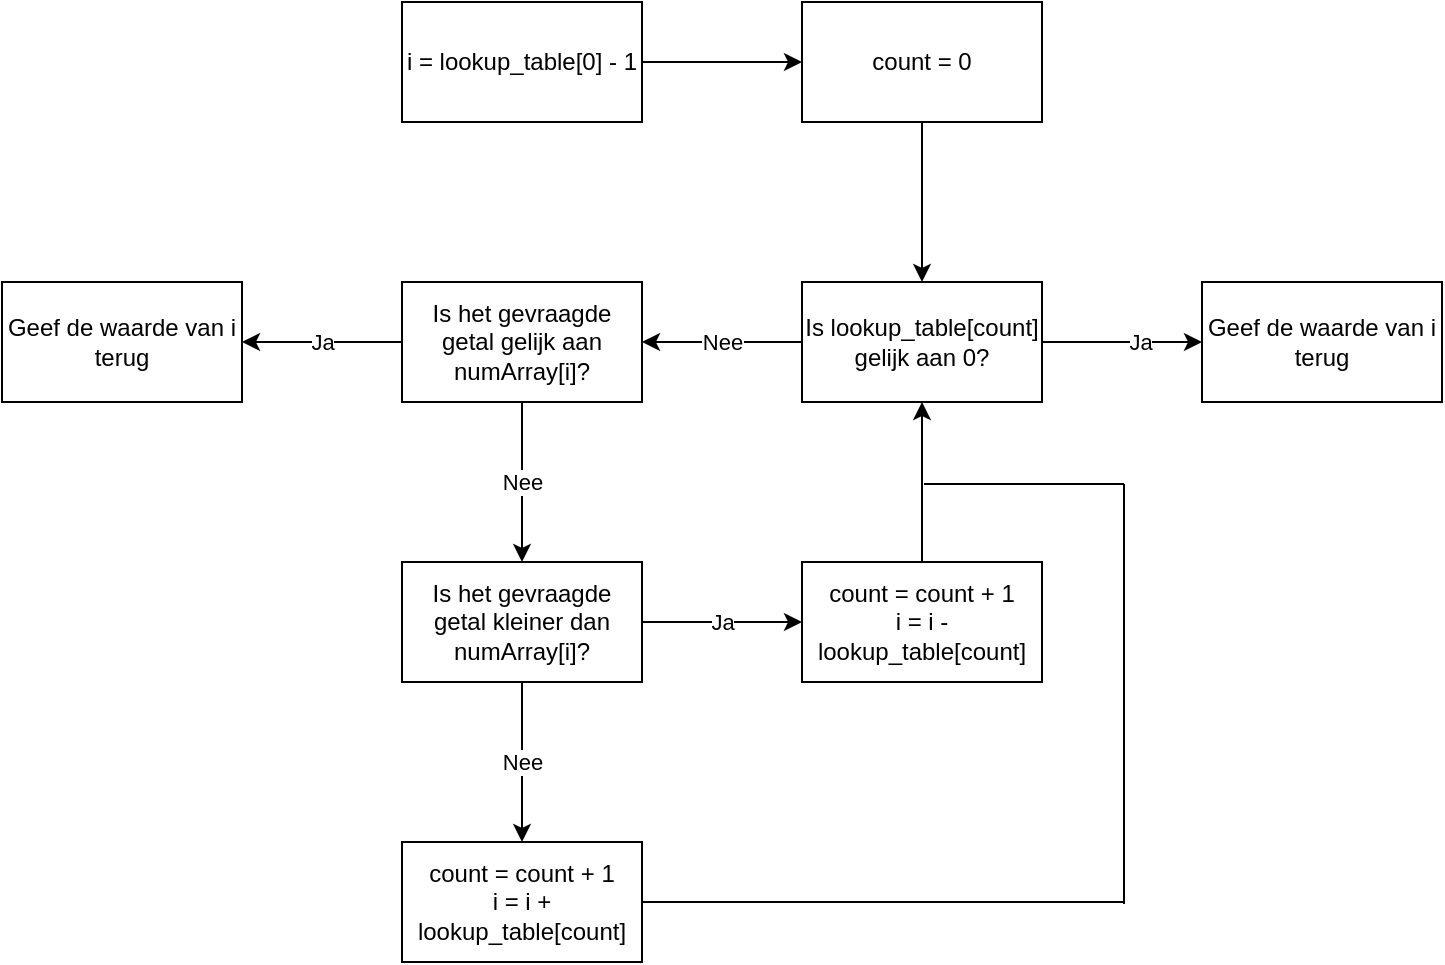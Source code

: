 <mxfile scale="1" border="20">
    <diagram id="CmqDjoA5nZAMnSaOBfiB" name="Page-1">
        <mxGraphModel dx="918" dy="962" grid="1" gridSize="10" guides="1" tooltips="1" connect="1" arrows="1" fold="1" page="1" pageScale="1" pageWidth="850" pageHeight="1100" math="0" shadow="0">
            <root>
                <mxCell id="0"/>
                <mxCell id="1" parent="0"/>
                <mxCell id="5" value="" style="edgeStyle=none;html=1;" parent="1" source="3" target="4" edge="1">
                    <mxGeometry relative="1" as="geometry"/>
                </mxCell>
                <mxCell id="3" value="i = lookup_table[0] - 1" style="whiteSpace=wrap;html=1;" parent="1" vertex="1">
                    <mxGeometry x="239" y="39" width="120" height="60" as="geometry"/>
                </mxCell>
                <mxCell id="7" value="" style="edgeStyle=none;html=1;" parent="1" source="4" target="6" edge="1">
                    <mxGeometry relative="1" as="geometry"/>
                </mxCell>
                <mxCell id="4" value="count = 0" style="whiteSpace=wrap;html=1;" parent="1" vertex="1">
                    <mxGeometry x="439" y="39" width="120" height="60" as="geometry"/>
                </mxCell>
                <mxCell id="11" value="" style="edgeStyle=none;html=1;" edge="1" parent="1" source="6" target="10">
                    <mxGeometry relative="1" as="geometry"/>
                </mxCell>
                <mxCell id="12" value="Ja" style="edgeLabel;html=1;align=center;verticalAlign=middle;resizable=0;points=[];" vertex="1" connectable="0" parent="11">
                    <mxGeometry x="0.225" relative="1" as="geometry">
                        <mxPoint as="offset"/>
                    </mxGeometry>
                </mxCell>
                <mxCell id="14" value="Nee" style="edgeStyle=none;html=1;" edge="1" parent="1" source="6" target="13">
                    <mxGeometry relative="1" as="geometry"/>
                </mxCell>
                <mxCell id="6" value="Is lookup_table[count] gelijk aan 0?" style="whiteSpace=wrap;html=1;" parent="1" vertex="1">
                    <mxGeometry x="439" y="179" width="120" height="60" as="geometry"/>
                </mxCell>
                <mxCell id="10" value="Geef de waarde van i terug" style="whiteSpace=wrap;html=1;" vertex="1" parent="1">
                    <mxGeometry x="639" y="179" width="120" height="60" as="geometry"/>
                </mxCell>
                <mxCell id="16" value="Nee" style="edgeStyle=none;html=1;" edge="1" parent="1" source="13" target="15">
                    <mxGeometry relative="1" as="geometry"/>
                </mxCell>
                <mxCell id="20" value="Ja" style="edgeStyle=none;html=1;" edge="1" parent="1" source="13" target="19">
                    <mxGeometry relative="1" as="geometry"/>
                </mxCell>
                <mxCell id="13" value="Is het gevraagde getal gelijk aan numArray[i]?" style="whiteSpace=wrap;html=1;" vertex="1" parent="1">
                    <mxGeometry x="239" y="179" width="120" height="60" as="geometry"/>
                </mxCell>
                <mxCell id="18" value="Nee" style="edgeStyle=none;html=1;" edge="1" parent="1" source="15" target="17">
                    <mxGeometry relative="1" as="geometry"/>
                </mxCell>
                <mxCell id="22" value="Ja" style="edgeStyle=none;html=1;" edge="1" parent="1" source="15" target="21">
                    <mxGeometry relative="1" as="geometry"/>
                </mxCell>
                <mxCell id="15" value="Is het gevraagde getal kleiner dan numArray[i]?" style="whiteSpace=wrap;html=1;" vertex="1" parent="1">
                    <mxGeometry x="239" y="319" width="120" height="60" as="geometry"/>
                </mxCell>
                <mxCell id="24" style="edgeStyle=none;html=1;exitX=1;exitY=0.5;exitDx=0;exitDy=0;endArrow=none;endFill=0;" edge="1" parent="1" source="17">
                    <mxGeometry relative="1" as="geometry">
                        <mxPoint x="600" y="489" as="targetPoint"/>
                    </mxGeometry>
                </mxCell>
                <mxCell id="17" value="count = count + 1&lt;br&gt;i = i + lookup_table[count]" style="whiteSpace=wrap;html=1;" vertex="1" parent="1">
                    <mxGeometry x="239" y="459" width="120" height="60" as="geometry"/>
                </mxCell>
                <mxCell id="23" style="edgeStyle=none;html=1;exitX=0.5;exitY=0;exitDx=0;exitDy=0;entryX=0.5;entryY=1;entryDx=0;entryDy=0;movable=1;resizable=1;rotatable=1;deletable=1;editable=1;connectable=1;" edge="1" parent="1" source="21" target="6">
                    <mxGeometry relative="1" as="geometry">
                        <Array as="points"/>
                    </mxGeometry>
                </mxCell>
                <mxCell id="19" value="Geef de waarde van i terug" style="whiteSpace=wrap;html=1;" vertex="1" parent="1">
                    <mxGeometry x="39" y="179" width="120" height="60" as="geometry"/>
                </mxCell>
                <mxCell id="21" value="count = count + 1&lt;br&gt;i = i - lookup_table[count]" style="whiteSpace=wrap;html=1;" vertex="1" parent="1">
                    <mxGeometry x="439" y="319" width="120" height="60" as="geometry"/>
                </mxCell>
                <mxCell id="25" value="" style="edgeStyle=none;orthogonalLoop=1;jettySize=auto;html=1;endArrow=none;endFill=0;" edge="1" parent="1">
                    <mxGeometry width="100" relative="1" as="geometry">
                        <mxPoint x="600" y="490" as="sourcePoint"/>
                        <mxPoint x="600" y="280" as="targetPoint"/>
                        <Array as="points"/>
                    </mxGeometry>
                </mxCell>
                <mxCell id="26" value="" style="edgeStyle=none;orthogonalLoop=1;jettySize=auto;html=1;endArrow=none;endFill=0;labelBackgroundColor=none;" edge="1" parent="1">
                    <mxGeometry width="100" relative="1" as="geometry">
                        <mxPoint x="600" y="280" as="sourcePoint"/>
                        <mxPoint x="500" y="280" as="targetPoint"/>
                        <Array as="points"/>
                    </mxGeometry>
                </mxCell>
            </root>
        </mxGraphModel>
    </diagram>
</mxfile>